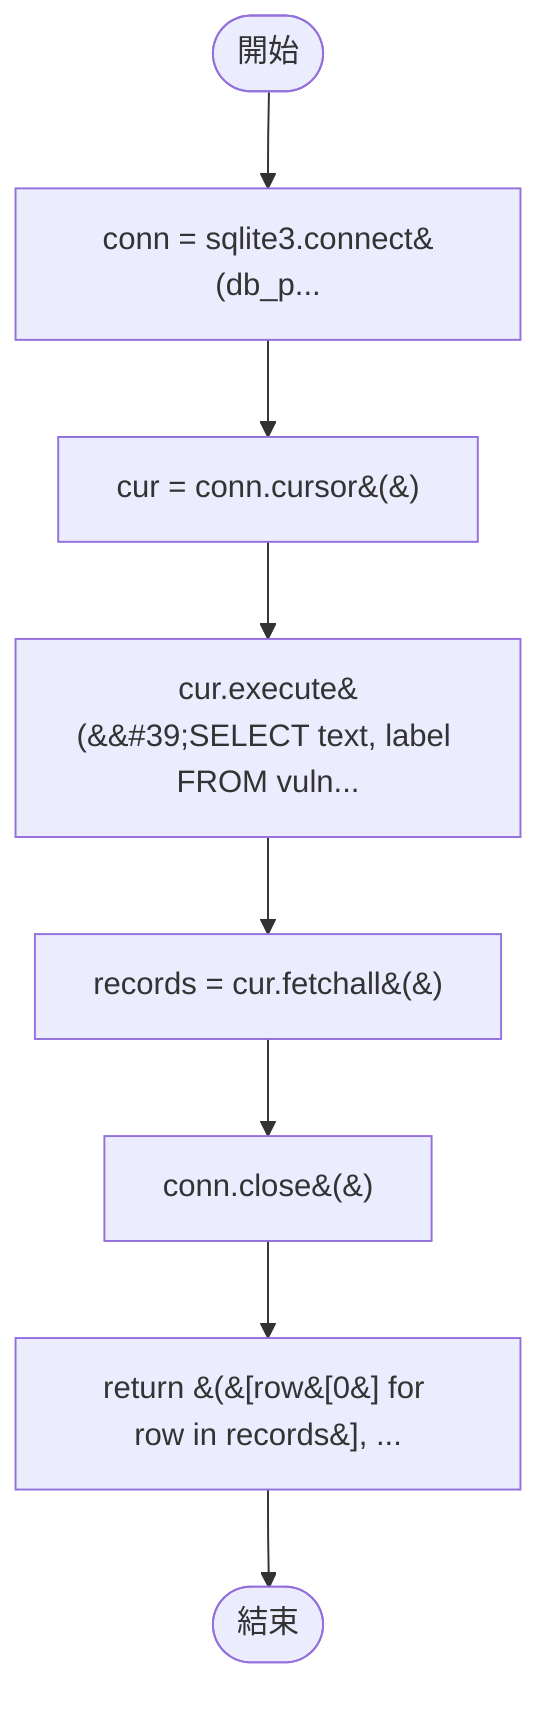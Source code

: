 flowchart TB
    n1([開始])
    n2([結束])
    n3[conn = sqlite3.connect&#40;db_p...]
    n4[cur = conn.cursor&#40;&#41;]
    n5[cur.execute&#40;&amp;&#35;39;SELECT text, label FROM vuln...]
    n6[records = cur.fetchall&#40;&#41;]
    n7[conn.close&#40;&#41;]
    n8[return &#40;&#91;row&#91;0&#93; for row in records&#93;, ...]
    n1 --> n3
    n3 --> n4
    n4 --> n5
    n5 --> n6
    n6 --> n7
    n7 --> n8
    n8 --> n2